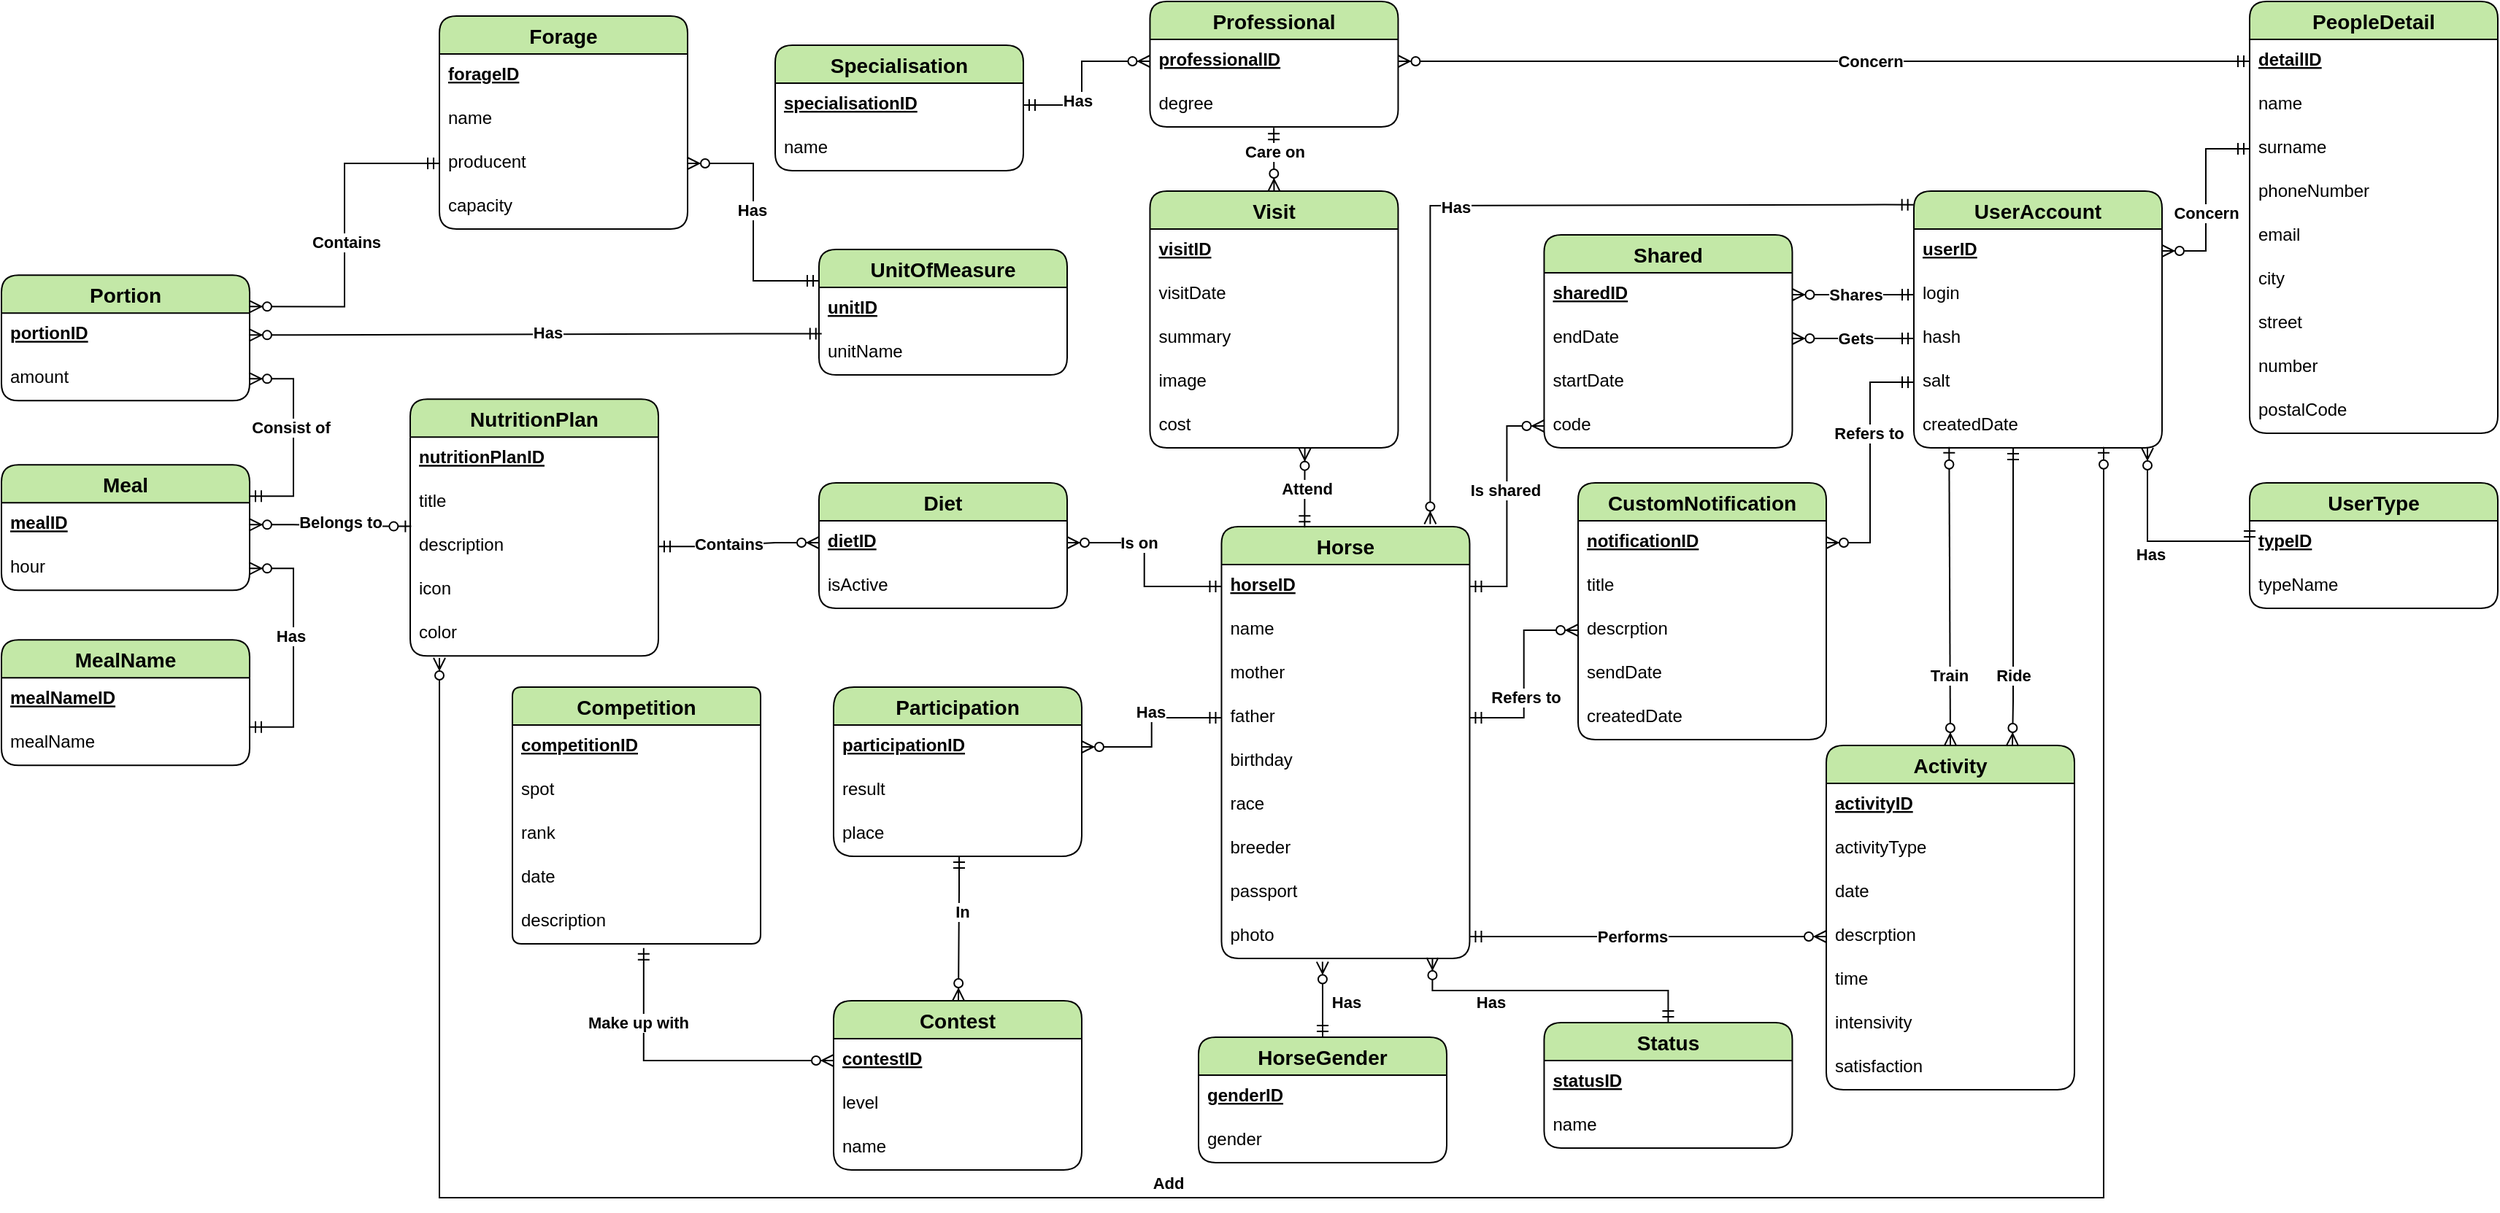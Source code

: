 <mxfile version="20.8.10" type="device"><diagram id="C5RBs43oDa-KdzZeNtuy" name="Page-1"><mxGraphModel dx="2711" dy="1102" grid="1" gridSize="10" guides="1" tooltips="1" connect="1" arrows="1" fold="1" page="1" pageScale="1" pageWidth="827" pageHeight="1169" math="0" shadow="0"><root><mxCell id="WIyWlLk6GJQsqaUBKTNV-0"/><mxCell id="WIyWlLk6GJQsqaUBKTNV-1" parent="WIyWlLk6GJQsqaUBKTNV-0"/><mxCell id="zDGwmxYphDSbmNR07ebY-3" value="Forage" style="swimlane;fontStyle=1;childLayout=stackLayout;horizontal=1;startSize=26;horizontalStack=0;resizeParent=1;resizeParentMax=0;resizeLast=0;collapsible=1;marginBottom=0;align=center;fontSize=14;rounded=1;shadow=0;fillColor=#C3E8A7;swimlaneFillColor=#FFFFFF;" parent="WIyWlLk6GJQsqaUBKTNV-1" vertex="1"><mxGeometry x="-250" y="30" width="170" height="146" as="geometry"/></mxCell><mxCell id="zDGwmxYphDSbmNR07ebY-4" value="forageID" style="text;strokeColor=none;fillColor=none;spacingLeft=4;spacingRight=4;overflow=hidden;rotatable=0;points=[[0,0.5],[1,0.5]];portConstraint=eastwest;fontSize=12;fontStyle=5" parent="zDGwmxYphDSbmNR07ebY-3" vertex="1"><mxGeometry y="26" width="170" height="30" as="geometry"/></mxCell><mxCell id="zDGwmxYphDSbmNR07ebY-5" value="name" style="text;strokeColor=none;fillColor=none;spacingLeft=4;spacingRight=4;overflow=hidden;rotatable=0;points=[[0,0.5],[1,0.5]];portConstraint=eastwest;fontSize=12;" parent="zDGwmxYphDSbmNR07ebY-3" vertex="1"><mxGeometry y="56" width="170" height="30" as="geometry"/></mxCell><mxCell id="zDGwmxYphDSbmNR07ebY-8" value="producent" style="text;strokeColor=none;fillColor=none;spacingLeft=4;spacingRight=4;overflow=hidden;rotatable=0;points=[[0,0.5],[1,0.5]];portConstraint=eastwest;fontSize=12;" parent="zDGwmxYphDSbmNR07ebY-3" vertex="1"><mxGeometry y="86" width="170" height="30" as="geometry"/></mxCell><mxCell id="zDGwmxYphDSbmNR07ebY-6" value="capacity" style="text;strokeColor=none;fillColor=none;spacingLeft=4;spacingRight=4;overflow=hidden;rotatable=0;points=[[0,0.5],[1,0.5]];portConstraint=eastwest;fontSize=12;" parent="zDGwmxYphDSbmNR07ebY-3" vertex="1"><mxGeometry y="116" width="170" height="30" as="geometry"/></mxCell><mxCell id="zDGwmxYphDSbmNR07ebY-9" value="UnitOfMeasure" style="swimlane;fontStyle=1;childLayout=stackLayout;horizontal=1;startSize=26;horizontalStack=0;resizeParent=1;resizeParentMax=0;resizeLast=0;collapsible=1;marginBottom=0;align=center;fontSize=14;rounded=1;shadow=0;fillColor=#C3E8A7;swimlaneFillColor=#FFFFFF;" parent="WIyWlLk6GJQsqaUBKTNV-1" vertex="1"><mxGeometry x="10" y="190" width="170" height="86" as="geometry"/></mxCell><mxCell id="zDGwmxYphDSbmNR07ebY-10" value="unitID" style="text;strokeColor=none;fillColor=none;spacingLeft=4;spacingRight=4;overflow=hidden;rotatable=0;points=[[0,0.5],[1,0.5]];portConstraint=eastwest;fontSize=12;fontStyle=5" parent="zDGwmxYphDSbmNR07ebY-9" vertex="1"><mxGeometry y="26" width="170" height="30" as="geometry"/></mxCell><mxCell id="zDGwmxYphDSbmNR07ebY-11" value="unitName" style="text;strokeColor=none;fillColor=none;spacingLeft=4;spacingRight=4;overflow=hidden;rotatable=0;points=[[0,0.5],[1,0.5]];portConstraint=eastwest;fontSize=12;" parent="zDGwmxYphDSbmNR07ebY-9" vertex="1"><mxGeometry y="56" width="170" height="30" as="geometry"/></mxCell><mxCell id="zDGwmxYphDSbmNR07ebY-15" value="Visit" style="swimlane;fontStyle=1;childLayout=stackLayout;horizontal=1;startSize=26;horizontalStack=0;resizeParent=1;resizeParentMax=0;resizeLast=0;collapsible=1;marginBottom=0;align=center;fontSize=14;rounded=1;shadow=0;fillColor=#C3E8A7;swimlaneFillColor=#FFFFFF;" parent="WIyWlLk6GJQsqaUBKTNV-1" vertex="1"><mxGeometry x="236.73" y="150.0" width="170" height="176" as="geometry"/></mxCell><mxCell id="zDGwmxYphDSbmNR07ebY-16" value="visitID" style="text;strokeColor=none;fillColor=none;spacingLeft=4;spacingRight=4;overflow=hidden;rotatable=0;points=[[0,0.5],[1,0.5]];portConstraint=eastwest;fontSize=12;fontStyle=5" parent="zDGwmxYphDSbmNR07ebY-15" vertex="1"><mxGeometry y="26" width="170" height="30" as="geometry"/></mxCell><mxCell id="zDGwmxYphDSbmNR07ebY-17" value="visitDate" style="text;strokeColor=none;fillColor=none;spacingLeft=4;spacingRight=4;overflow=hidden;rotatable=0;points=[[0,0.5],[1,0.5]];portConstraint=eastwest;fontSize=12;" parent="zDGwmxYphDSbmNR07ebY-15" vertex="1"><mxGeometry y="56" width="170" height="30" as="geometry"/></mxCell><mxCell id="zDGwmxYphDSbmNR07ebY-18" value="summary" style="text;strokeColor=none;fillColor=none;spacingLeft=4;spacingRight=4;overflow=hidden;rotatable=0;points=[[0,0.5],[1,0.5]];portConstraint=eastwest;fontSize=12;" parent="zDGwmxYphDSbmNR07ebY-15" vertex="1"><mxGeometry y="86" width="170" height="30" as="geometry"/></mxCell><mxCell id="zDGwmxYphDSbmNR07ebY-19" value="image" style="text;strokeColor=none;fillColor=none;spacingLeft=4;spacingRight=4;overflow=hidden;rotatable=0;points=[[0,0.5],[1,0.5]];portConstraint=eastwest;fontSize=12;" parent="zDGwmxYphDSbmNR07ebY-15" vertex="1"><mxGeometry y="116" width="170" height="30" as="geometry"/></mxCell><mxCell id="zDGwmxYphDSbmNR07ebY-20" value="cost" style="text;strokeColor=none;fillColor=none;spacingLeft=4;spacingRight=4;overflow=hidden;rotatable=0;points=[[0,0.5],[1,0.5]];portConstraint=eastwest;fontSize=12;" parent="zDGwmxYphDSbmNR07ebY-15" vertex="1"><mxGeometry y="146" width="170" height="30" as="geometry"/></mxCell><mxCell id="zDGwmxYphDSbmNR07ebY-21" value="Professional" style="swimlane;fontStyle=1;childLayout=stackLayout;horizontal=1;startSize=26;horizontalStack=0;resizeParent=1;resizeParentMax=0;resizeLast=0;collapsible=1;marginBottom=0;align=center;fontSize=14;rounded=1;shadow=0;fillColor=#C3E8A7;swimlaneFillColor=#FFFFFF;" parent="WIyWlLk6GJQsqaUBKTNV-1" vertex="1"><mxGeometry x="236.73" y="20" width="170" height="86" as="geometry"/></mxCell><mxCell id="zDGwmxYphDSbmNR07ebY-22" value="professionalID" style="text;strokeColor=none;fillColor=none;spacingLeft=4;spacingRight=4;overflow=hidden;rotatable=0;points=[[0,0.5],[1,0.5]];portConstraint=eastwest;fontSize=12;fontStyle=5" parent="zDGwmxYphDSbmNR07ebY-21" vertex="1"><mxGeometry y="26" width="170" height="30" as="geometry"/></mxCell><mxCell id="zDGwmxYphDSbmNR07ebY-23" value="degree" style="text;strokeColor=none;fillColor=none;spacingLeft=4;spacingRight=4;overflow=hidden;rotatable=0;points=[[0,0.5],[1,0.5]];portConstraint=eastwest;fontSize=12;" parent="zDGwmxYphDSbmNR07ebY-21" vertex="1"><mxGeometry y="56" width="170" height="30" as="geometry"/></mxCell><mxCell id="zDGwmxYphDSbmNR07ebY-27" value="Specialisation" style="swimlane;fontStyle=1;childLayout=stackLayout;horizontal=1;startSize=26;horizontalStack=0;resizeParent=1;resizeParentMax=0;resizeLast=0;collapsible=1;marginBottom=0;align=center;fontSize=14;rounded=1;shadow=0;fillColor=#C3E8A7;swimlaneFillColor=#FFFFFF;" parent="WIyWlLk6GJQsqaUBKTNV-1" vertex="1"><mxGeometry x="-20" y="50" width="170" height="86" as="geometry"/></mxCell><mxCell id="zDGwmxYphDSbmNR07ebY-28" value="specialisationID" style="text;strokeColor=none;fillColor=none;spacingLeft=4;spacingRight=4;overflow=hidden;rotatable=0;points=[[0,0.5],[1,0.5]];portConstraint=eastwest;fontSize=12;fontStyle=5" parent="zDGwmxYphDSbmNR07ebY-27" vertex="1"><mxGeometry y="26" width="170" height="30" as="geometry"/></mxCell><mxCell id="zDGwmxYphDSbmNR07ebY-29" value="name" style="text;strokeColor=none;fillColor=none;spacingLeft=4;spacingRight=4;overflow=hidden;rotatable=0;points=[[0,0.5],[1,0.5]];portConstraint=eastwest;fontSize=12;" parent="zDGwmxYphDSbmNR07ebY-27" vertex="1"><mxGeometry y="56" width="170" height="30" as="geometry"/></mxCell><mxCell id="zDGwmxYphDSbmNR07ebY-30" value="Shared" style="swimlane;fontStyle=1;childLayout=stackLayout;horizontal=1;startSize=26;horizontalStack=0;resizeParent=1;resizeParentMax=0;resizeLast=0;collapsible=1;marginBottom=0;align=center;fontSize=14;rounded=1;shadow=0;fillColor=#C3E8A7;swimlaneFillColor=#FFFFFF;" parent="WIyWlLk6GJQsqaUBKTNV-1" vertex="1"><mxGeometry x="506.73" y="180" width="170" height="146" as="geometry"/></mxCell><mxCell id="zDGwmxYphDSbmNR07ebY-31" value="sharedID" style="text;strokeColor=none;fillColor=none;spacingLeft=4;spacingRight=4;overflow=hidden;rotatable=0;points=[[0,0.5],[1,0.5]];portConstraint=eastwest;fontSize=12;fontStyle=5" parent="zDGwmxYphDSbmNR07ebY-30" vertex="1"><mxGeometry y="26" width="170" height="30" as="geometry"/></mxCell><mxCell id="zDGwmxYphDSbmNR07ebY-32" value="endDate" style="text;strokeColor=none;fillColor=none;spacingLeft=4;spacingRight=4;overflow=hidden;rotatable=0;points=[[0,0.5],[1,0.5]];portConstraint=eastwest;fontSize=12;" parent="zDGwmxYphDSbmNR07ebY-30" vertex="1"><mxGeometry y="56" width="170" height="30" as="geometry"/></mxCell><mxCell id="zDGwmxYphDSbmNR07ebY-33" value="startDate" style="text;strokeColor=none;fillColor=none;spacingLeft=4;spacingRight=4;overflow=hidden;rotatable=0;points=[[0,0.5],[1,0.5]];portConstraint=eastwest;fontSize=12;" parent="zDGwmxYphDSbmNR07ebY-30" vertex="1"><mxGeometry y="86" width="170" height="30" as="geometry"/></mxCell><mxCell id="zDGwmxYphDSbmNR07ebY-34" value="code" style="text;strokeColor=none;fillColor=none;spacingLeft=4;spacingRight=4;overflow=hidden;rotatable=0;points=[[0,0.5],[1,0.5]];portConstraint=eastwest;fontSize=12;" parent="zDGwmxYphDSbmNR07ebY-30" vertex="1"><mxGeometry y="116" width="170" height="30" as="geometry"/></mxCell><mxCell id="zDGwmxYphDSbmNR07ebY-36" value="PeopleDetail" style="swimlane;fontStyle=1;childLayout=stackLayout;horizontal=1;startSize=26;horizontalStack=0;resizeParent=1;resizeParentMax=0;resizeLast=0;collapsible=1;marginBottom=0;align=center;fontSize=14;rounded=1;shadow=0;fillColor=#C3E8A7;swimlaneFillColor=#FFFFFF;" parent="WIyWlLk6GJQsqaUBKTNV-1" vertex="1"><mxGeometry x="990.0" y="20" width="170" height="296" as="geometry"/></mxCell><mxCell id="zDGwmxYphDSbmNR07ebY-37" value="detailID" style="text;strokeColor=none;fillColor=none;spacingLeft=4;spacingRight=4;overflow=hidden;rotatable=0;points=[[0,0.5],[1,0.5]];portConstraint=eastwest;fontSize=12;fontStyle=5" parent="zDGwmxYphDSbmNR07ebY-36" vertex="1"><mxGeometry y="26" width="170" height="30" as="geometry"/></mxCell><mxCell id="zDGwmxYphDSbmNR07ebY-38" value="name" style="text;strokeColor=none;fillColor=none;spacingLeft=4;spacingRight=4;overflow=hidden;rotatable=0;points=[[0,0.5],[1,0.5]];portConstraint=eastwest;fontSize=12;" parent="zDGwmxYphDSbmNR07ebY-36" vertex="1"><mxGeometry y="56" width="170" height="30" as="geometry"/></mxCell><mxCell id="zDGwmxYphDSbmNR07ebY-39" value="surname" style="text;strokeColor=none;fillColor=none;spacingLeft=4;spacingRight=4;overflow=hidden;rotatable=0;points=[[0,0.5],[1,0.5]];portConstraint=eastwest;fontSize=12;" parent="zDGwmxYphDSbmNR07ebY-36" vertex="1"><mxGeometry y="86" width="170" height="30" as="geometry"/></mxCell><mxCell id="zDGwmxYphDSbmNR07ebY-40" value="phoneNumber" style="text;strokeColor=none;fillColor=none;spacingLeft=4;spacingRight=4;overflow=hidden;rotatable=0;points=[[0,0.5],[1,0.5]];portConstraint=eastwest;fontSize=12;" parent="zDGwmxYphDSbmNR07ebY-36" vertex="1"><mxGeometry y="116" width="170" height="30" as="geometry"/></mxCell><mxCell id="zDGwmxYphDSbmNR07ebY-42" value="email" style="text;strokeColor=none;fillColor=none;spacingLeft=4;spacingRight=4;overflow=hidden;rotatable=0;points=[[0,0.5],[1,0.5]];portConstraint=eastwest;fontSize=12;" parent="zDGwmxYphDSbmNR07ebY-36" vertex="1"><mxGeometry y="146" width="170" height="30" as="geometry"/></mxCell><mxCell id="zDGwmxYphDSbmNR07ebY-43" value="city" style="text;strokeColor=none;fillColor=none;spacingLeft=4;spacingRight=4;overflow=hidden;rotatable=0;points=[[0,0.5],[1,0.5]];portConstraint=eastwest;fontSize=12;" parent="zDGwmxYphDSbmNR07ebY-36" vertex="1"><mxGeometry y="176" width="170" height="30" as="geometry"/></mxCell><mxCell id="zDGwmxYphDSbmNR07ebY-41" value="street" style="text;strokeColor=none;fillColor=none;spacingLeft=4;spacingRight=4;overflow=hidden;rotatable=0;points=[[0,0.5],[1,0.5]];portConstraint=eastwest;fontSize=12;" parent="zDGwmxYphDSbmNR07ebY-36" vertex="1"><mxGeometry y="206" width="170" height="30" as="geometry"/></mxCell><mxCell id="zDGwmxYphDSbmNR07ebY-44" value="number" style="text;strokeColor=none;fillColor=none;spacingLeft=4;spacingRight=4;overflow=hidden;rotatable=0;points=[[0,0.5],[1,0.5]];portConstraint=eastwest;fontSize=12;" parent="zDGwmxYphDSbmNR07ebY-36" vertex="1"><mxGeometry y="236" width="170" height="30" as="geometry"/></mxCell><mxCell id="zDGwmxYphDSbmNR07ebY-45" value="postalCode" style="text;strokeColor=none;fillColor=none;spacingLeft=4;spacingRight=4;overflow=hidden;rotatable=0;points=[[0,0.5],[1,0.5]];portConstraint=eastwest;fontSize=12;" parent="zDGwmxYphDSbmNR07ebY-36" vertex="1"><mxGeometry y="266" width="170" height="30" as="geometry"/></mxCell><mxCell id="zDGwmxYphDSbmNR07ebY-46" value="UserType" style="swimlane;fontStyle=1;childLayout=stackLayout;horizontal=1;startSize=26;horizontalStack=0;resizeParent=1;resizeParentMax=0;resizeLast=0;collapsible=1;marginBottom=0;align=center;fontSize=14;rounded=1;shadow=0;fillColor=#C3E8A7;swimlaneFillColor=#FFFFFF;" parent="WIyWlLk6GJQsqaUBKTNV-1" vertex="1"><mxGeometry x="990.0" y="350" width="170" height="86" as="geometry"/></mxCell><mxCell id="zDGwmxYphDSbmNR07ebY-47" value="typeID" style="text;strokeColor=none;fillColor=none;spacingLeft=4;spacingRight=4;overflow=hidden;rotatable=0;points=[[0,0.5],[1,0.5]];portConstraint=eastwest;fontSize=12;fontStyle=5" parent="zDGwmxYphDSbmNR07ebY-46" vertex="1"><mxGeometry y="26" width="170" height="30" as="geometry"/></mxCell><mxCell id="zDGwmxYphDSbmNR07ebY-48" value="typeName" style="text;strokeColor=none;fillColor=none;spacingLeft=4;spacingRight=4;overflow=hidden;rotatable=0;points=[[0,0.5],[1,0.5]];portConstraint=eastwest;fontSize=12;" parent="zDGwmxYphDSbmNR07ebY-46" vertex="1"><mxGeometry y="56" width="170" height="30" as="geometry"/></mxCell><mxCell id="zDGwmxYphDSbmNR07ebY-49" value="UserAccount" style="swimlane;fontStyle=1;childLayout=stackLayout;horizontal=1;startSize=26;horizontalStack=0;resizeParent=1;resizeParentMax=0;resizeLast=0;collapsible=1;marginBottom=0;align=center;fontSize=14;rounded=1;shadow=0;fillColor=#C3E8A7;swimlaneFillColor=#FFFFFF;" parent="WIyWlLk6GJQsqaUBKTNV-1" vertex="1"><mxGeometry x="760.0" y="150" width="170" height="176" as="geometry"/></mxCell><mxCell id="zDGwmxYphDSbmNR07ebY-50" value="userID" style="text;strokeColor=none;fillColor=none;spacingLeft=4;spacingRight=4;overflow=hidden;rotatable=0;points=[[0,0.5],[1,0.5]];portConstraint=eastwest;fontSize=12;fontStyle=5" parent="zDGwmxYphDSbmNR07ebY-49" vertex="1"><mxGeometry y="26" width="170" height="30" as="geometry"/></mxCell><mxCell id="zDGwmxYphDSbmNR07ebY-51" value="login" style="text;strokeColor=none;fillColor=none;spacingLeft=4;spacingRight=4;overflow=hidden;rotatable=0;points=[[0,0.5],[1,0.5]];portConstraint=eastwest;fontSize=12;" parent="zDGwmxYphDSbmNR07ebY-49" vertex="1"><mxGeometry y="56" width="170" height="30" as="geometry"/></mxCell><mxCell id="zDGwmxYphDSbmNR07ebY-52" value="hash" style="text;strokeColor=none;fillColor=none;spacingLeft=4;spacingRight=4;overflow=hidden;rotatable=0;points=[[0,0.5],[1,0.5]];portConstraint=eastwest;fontSize=12;" parent="zDGwmxYphDSbmNR07ebY-49" vertex="1"><mxGeometry y="86" width="170" height="30" as="geometry"/></mxCell><mxCell id="zDGwmxYphDSbmNR07ebY-53" value="salt" style="text;strokeColor=none;fillColor=none;spacingLeft=4;spacingRight=4;overflow=hidden;rotatable=0;points=[[0,0.5],[1,0.5]];portConstraint=eastwest;fontSize=12;" parent="zDGwmxYphDSbmNR07ebY-49" vertex="1"><mxGeometry y="116" width="170" height="30" as="geometry"/></mxCell><mxCell id="zDGwmxYphDSbmNR07ebY-54" value="createdDate" style="text;strokeColor=none;fillColor=none;spacingLeft=4;spacingRight=4;overflow=hidden;rotatable=0;points=[[0,0.5],[1,0.5]];portConstraint=eastwest;fontSize=12;" parent="zDGwmxYphDSbmNR07ebY-49" vertex="1"><mxGeometry y="146" width="170" height="30" as="geometry"/></mxCell><mxCell id="zDGwmxYphDSbmNR07ebY-55" value="Horse" style="swimlane;fontStyle=1;childLayout=stackLayout;horizontal=1;startSize=26;horizontalStack=0;resizeParent=1;resizeParentMax=0;resizeLast=0;collapsible=1;marginBottom=0;align=center;fontSize=14;rounded=1;shadow=0;fillColor=#C3E8A7;swimlaneFillColor=#FFFFFF;" parent="WIyWlLk6GJQsqaUBKTNV-1" vertex="1"><mxGeometry x="285.73" y="380" width="170" height="296" as="geometry"/></mxCell><mxCell id="zDGwmxYphDSbmNR07ebY-56" value="horseID" style="text;strokeColor=none;fillColor=none;spacingLeft=4;spacingRight=4;overflow=hidden;rotatable=0;points=[[0,0.5],[1,0.5]];portConstraint=eastwest;fontSize=12;fontStyle=5" parent="zDGwmxYphDSbmNR07ebY-55" vertex="1"><mxGeometry y="26" width="170" height="30" as="geometry"/></mxCell><mxCell id="zDGwmxYphDSbmNR07ebY-57" value="name" style="text;strokeColor=none;fillColor=none;spacingLeft=4;spacingRight=4;overflow=hidden;rotatable=0;points=[[0,0.5],[1,0.5]];portConstraint=eastwest;fontSize=12;" parent="zDGwmxYphDSbmNR07ebY-55" vertex="1"><mxGeometry y="56" width="170" height="30" as="geometry"/></mxCell><mxCell id="zDGwmxYphDSbmNR07ebY-58" value="mother" style="text;strokeColor=none;fillColor=none;spacingLeft=4;spacingRight=4;overflow=hidden;rotatable=0;points=[[0,0.5],[1,0.5]];portConstraint=eastwest;fontSize=12;" parent="zDGwmxYphDSbmNR07ebY-55" vertex="1"><mxGeometry y="86" width="170" height="30" as="geometry"/></mxCell><mxCell id="zDGwmxYphDSbmNR07ebY-59" value="father" style="text;strokeColor=none;fillColor=none;spacingLeft=4;spacingRight=4;overflow=hidden;rotatable=0;points=[[0,0.5],[1,0.5]];portConstraint=eastwest;fontSize=12;" parent="zDGwmxYphDSbmNR07ebY-55" vertex="1"><mxGeometry y="116" width="170" height="30" as="geometry"/></mxCell><mxCell id="zDGwmxYphDSbmNR07ebY-60" value="birthday" style="text;strokeColor=none;fillColor=none;spacingLeft=4;spacingRight=4;overflow=hidden;rotatable=0;points=[[0,0.5],[1,0.5]];portConstraint=eastwest;fontSize=12;" parent="zDGwmxYphDSbmNR07ebY-55" vertex="1"><mxGeometry y="146" width="170" height="30" as="geometry"/></mxCell><mxCell id="zDGwmxYphDSbmNR07ebY-61" value="race" style="text;strokeColor=none;fillColor=none;spacingLeft=4;spacingRight=4;overflow=hidden;rotatable=0;points=[[0,0.5],[1,0.5]];portConstraint=eastwest;fontSize=12;" parent="zDGwmxYphDSbmNR07ebY-55" vertex="1"><mxGeometry y="176" width="170" height="30" as="geometry"/></mxCell><mxCell id="zDGwmxYphDSbmNR07ebY-63" value="breeder" style="text;strokeColor=none;fillColor=none;spacingLeft=4;spacingRight=4;overflow=hidden;rotatable=0;points=[[0,0.5],[1,0.5]];portConstraint=eastwest;fontSize=12;" parent="zDGwmxYphDSbmNR07ebY-55" vertex="1"><mxGeometry y="206" width="170" height="30" as="geometry"/></mxCell><mxCell id="zDGwmxYphDSbmNR07ebY-62" value="passport" style="text;strokeColor=none;fillColor=none;spacingLeft=4;spacingRight=4;overflow=hidden;rotatable=0;points=[[0,0.5],[1,0.5]];portConstraint=eastwest;fontSize=12;" parent="zDGwmxYphDSbmNR07ebY-55" vertex="1"><mxGeometry y="236" width="170" height="30" as="geometry"/></mxCell><mxCell id="zDGwmxYphDSbmNR07ebY-64" value="photo" style="text;strokeColor=none;fillColor=none;spacingLeft=4;spacingRight=4;overflow=hidden;rotatable=0;points=[[0,0.5],[1,0.5]];portConstraint=eastwest;fontSize=12;" parent="zDGwmxYphDSbmNR07ebY-55" vertex="1"><mxGeometry y="266" width="170" height="30" as="geometry"/></mxCell><mxCell id="zDGwmxYphDSbmNR07ebY-65" value="Activity" style="swimlane;fontStyle=1;childLayout=stackLayout;horizontal=1;startSize=26;horizontalStack=0;resizeParent=1;resizeParentMax=0;resizeLast=0;collapsible=1;marginBottom=0;align=center;fontSize=14;rounded=1;shadow=0;fillColor=#C3E8A7;swimlaneFillColor=#FFFFFF;" parent="WIyWlLk6GJQsqaUBKTNV-1" vertex="1"><mxGeometry x="700.0" y="530" width="170" height="236" as="geometry"/></mxCell><mxCell id="zDGwmxYphDSbmNR07ebY-66" value="activityID" style="text;strokeColor=none;fillColor=none;spacingLeft=4;spacingRight=4;overflow=hidden;rotatable=0;points=[[0,0.5],[1,0.5]];portConstraint=eastwest;fontSize=12;fontStyle=5" parent="zDGwmxYphDSbmNR07ebY-65" vertex="1"><mxGeometry y="26" width="170" height="30" as="geometry"/></mxCell><mxCell id="zDGwmxYphDSbmNR07ebY-67" value="activityType" style="text;strokeColor=none;fillColor=none;spacingLeft=4;spacingRight=4;overflow=hidden;rotatable=0;points=[[0,0.5],[1,0.5]];portConstraint=eastwest;fontSize=12;" parent="zDGwmxYphDSbmNR07ebY-65" vertex="1"><mxGeometry y="56" width="170" height="30" as="geometry"/></mxCell><mxCell id="zDGwmxYphDSbmNR07ebY-68" value="date" style="text;strokeColor=none;fillColor=none;spacingLeft=4;spacingRight=4;overflow=hidden;rotatable=0;points=[[0,0.5],[1,0.5]];portConstraint=eastwest;fontSize=12;" parent="zDGwmxYphDSbmNR07ebY-65" vertex="1"><mxGeometry y="86" width="170" height="30" as="geometry"/></mxCell><mxCell id="zDGwmxYphDSbmNR07ebY-69" value="descrption" style="text;strokeColor=none;fillColor=none;spacingLeft=4;spacingRight=4;overflow=hidden;rotatable=0;points=[[0,0.5],[1,0.5]];portConstraint=eastwest;fontSize=12;" parent="zDGwmxYphDSbmNR07ebY-65" vertex="1"><mxGeometry y="116" width="170" height="30" as="geometry"/></mxCell><mxCell id="zDGwmxYphDSbmNR07ebY-70" value="time" style="text;strokeColor=none;fillColor=none;spacingLeft=4;spacingRight=4;overflow=hidden;rotatable=0;points=[[0,0.5],[1,0.5]];portConstraint=eastwest;fontSize=12;" parent="zDGwmxYphDSbmNR07ebY-65" vertex="1"><mxGeometry y="146" width="170" height="30" as="geometry"/></mxCell><mxCell id="zDGwmxYphDSbmNR07ebY-71" value="intensivity" style="text;strokeColor=none;fillColor=none;spacingLeft=4;spacingRight=4;overflow=hidden;rotatable=0;points=[[0,0.5],[1,0.5]];portConstraint=eastwest;fontSize=12;" parent="zDGwmxYphDSbmNR07ebY-65" vertex="1"><mxGeometry y="176" width="170" height="30" as="geometry"/></mxCell><mxCell id="zDGwmxYphDSbmNR07ebY-72" value="satisfaction" style="text;strokeColor=none;fillColor=none;spacingLeft=4;spacingRight=4;overflow=hidden;rotatable=0;points=[[0,0.5],[1,0.5]];portConstraint=eastwest;fontSize=12;" parent="zDGwmxYphDSbmNR07ebY-65" vertex="1"><mxGeometry y="206" width="170" height="30" as="geometry"/></mxCell><mxCell id="zDGwmxYphDSbmNR07ebY-75" value="CustomNotification" style="swimlane;fontStyle=1;childLayout=stackLayout;horizontal=1;startSize=26;horizontalStack=0;resizeParent=1;resizeParentMax=0;resizeLast=0;collapsible=1;marginBottom=0;align=center;fontSize=14;rounded=1;shadow=0;fillColor=#C3E8A7;swimlaneFillColor=#FFFFFF;" parent="WIyWlLk6GJQsqaUBKTNV-1" vertex="1"><mxGeometry x="530" y="350" width="170" height="176" as="geometry"/></mxCell><mxCell id="zDGwmxYphDSbmNR07ebY-76" value="notificationID" style="text;strokeColor=none;fillColor=none;spacingLeft=4;spacingRight=4;overflow=hidden;rotatable=0;points=[[0,0.5],[1,0.5]];portConstraint=eastwest;fontSize=12;fontStyle=5" parent="zDGwmxYphDSbmNR07ebY-75" vertex="1"><mxGeometry y="26" width="170" height="30" as="geometry"/></mxCell><mxCell id="zDGwmxYphDSbmNR07ebY-77" value="title" style="text;strokeColor=none;fillColor=none;spacingLeft=4;spacingRight=4;overflow=hidden;rotatable=0;points=[[0,0.5],[1,0.5]];portConstraint=eastwest;fontSize=12;" parent="zDGwmxYphDSbmNR07ebY-75" vertex="1"><mxGeometry y="56" width="170" height="30" as="geometry"/></mxCell><mxCell id="zDGwmxYphDSbmNR07ebY-79" value="descrption" style="text;strokeColor=none;fillColor=none;spacingLeft=4;spacingRight=4;overflow=hidden;rotatable=0;points=[[0,0.5],[1,0.5]];portConstraint=eastwest;fontSize=12;" parent="zDGwmxYphDSbmNR07ebY-75" vertex="1"><mxGeometry y="86" width="170" height="30" as="geometry"/></mxCell><mxCell id="zDGwmxYphDSbmNR07ebY-78" value="sendDate" style="text;strokeColor=none;fillColor=none;spacingLeft=4;spacingRight=4;overflow=hidden;rotatable=0;points=[[0,0.5],[1,0.5]];portConstraint=eastwest;fontSize=12;" parent="zDGwmxYphDSbmNR07ebY-75" vertex="1"><mxGeometry y="116" width="170" height="30" as="geometry"/></mxCell><mxCell id="zDGwmxYphDSbmNR07ebY-80" value="createdDate" style="text;strokeColor=none;fillColor=none;spacingLeft=4;spacingRight=4;overflow=hidden;rotatable=0;points=[[0,0.5],[1,0.5]];portConstraint=eastwest;fontSize=12;" parent="zDGwmxYphDSbmNR07ebY-75" vertex="1"><mxGeometry y="146" width="170" height="30" as="geometry"/></mxCell><mxCell id="zDGwmxYphDSbmNR07ebY-83" value="Status" style="swimlane;fontStyle=1;childLayout=stackLayout;horizontal=1;startSize=26;horizontalStack=0;resizeParent=1;resizeParentMax=0;resizeLast=0;collapsible=1;marginBottom=0;align=center;fontSize=14;rounded=1;shadow=0;fillColor=#C3E8A7;swimlaneFillColor=#FFFFFF;" parent="WIyWlLk6GJQsqaUBKTNV-1" vertex="1"><mxGeometry x="506.73" y="720" width="170" height="86" as="geometry"/></mxCell><mxCell id="zDGwmxYphDSbmNR07ebY-84" value="statusID" style="text;strokeColor=none;fillColor=none;spacingLeft=4;spacingRight=4;overflow=hidden;rotatable=0;points=[[0,0.5],[1,0.5]];portConstraint=eastwest;fontSize=12;fontStyle=5" parent="zDGwmxYphDSbmNR07ebY-83" vertex="1"><mxGeometry y="26" width="170" height="30" as="geometry"/></mxCell><mxCell id="zDGwmxYphDSbmNR07ebY-85" value="name" style="text;strokeColor=none;fillColor=none;spacingLeft=4;spacingRight=4;overflow=hidden;rotatable=0;points=[[0,0.5],[1,0.5]];portConstraint=eastwest;fontSize=12;" parent="zDGwmxYphDSbmNR07ebY-83" vertex="1"><mxGeometry y="56" width="170" height="30" as="geometry"/></mxCell><mxCell id="zDGwmxYphDSbmNR07ebY-86" value="HorseGender" style="swimlane;fontStyle=1;childLayout=stackLayout;horizontal=1;startSize=26;horizontalStack=0;resizeParent=1;resizeParentMax=0;resizeLast=0;collapsible=1;marginBottom=0;align=center;fontSize=14;rounded=1;shadow=0;fillColor=#C3E8A7;swimlaneFillColor=#FFFFFF;" parent="WIyWlLk6GJQsqaUBKTNV-1" vertex="1"><mxGeometry x="270" y="730" width="170" height="86" as="geometry"/></mxCell><mxCell id="zDGwmxYphDSbmNR07ebY-87" value="genderID" style="text;strokeColor=none;fillColor=none;spacingLeft=4;spacingRight=4;overflow=hidden;rotatable=0;points=[[0,0.5],[1,0.5]];portConstraint=eastwest;fontSize=12;fontStyle=5" parent="zDGwmxYphDSbmNR07ebY-86" vertex="1"><mxGeometry y="26" width="170" height="30" as="geometry"/></mxCell><mxCell id="zDGwmxYphDSbmNR07ebY-88" value="gender" style="text;strokeColor=none;fillColor=none;spacingLeft=4;spacingRight=4;overflow=hidden;rotatable=0;points=[[0,0.5],[1,0.5]];portConstraint=eastwest;fontSize=12;" parent="zDGwmxYphDSbmNR07ebY-86" vertex="1"><mxGeometry y="56" width="170" height="30" as="geometry"/></mxCell><mxCell id="zDGwmxYphDSbmNR07ebY-89" value="Competition" style="swimlane;fontStyle=1;childLayout=stackLayout;horizontal=1;startSize=26;horizontalStack=0;resizeParent=1;resizeParentMax=0;resizeLast=0;collapsible=1;marginBottom=0;align=center;fontSize=14;rounded=1;shadow=0;fillColor=#C3E8A7;swimlaneFillColor=#FFFFFF;arcSize=8;" parent="WIyWlLk6GJQsqaUBKTNV-1" vertex="1"><mxGeometry x="-200" y="490" width="170" height="176" as="geometry"/></mxCell><mxCell id="zDGwmxYphDSbmNR07ebY-90" value="competitionID" style="text;strokeColor=none;fillColor=none;spacingLeft=4;spacingRight=4;overflow=hidden;rotatable=0;points=[[0,0.5],[1,0.5]];portConstraint=eastwest;fontSize=12;fontStyle=5" parent="zDGwmxYphDSbmNR07ebY-89" vertex="1"><mxGeometry y="26" width="170" height="30" as="geometry"/></mxCell><mxCell id="zDGwmxYphDSbmNR07ebY-91" value="spot" style="text;strokeColor=none;fillColor=none;spacingLeft=4;spacingRight=4;overflow=hidden;rotatable=0;points=[[0,0.5],[1,0.5]];portConstraint=eastwest;fontSize=12;" parent="zDGwmxYphDSbmNR07ebY-89" vertex="1"><mxGeometry y="56" width="170" height="30" as="geometry"/></mxCell><mxCell id="zDGwmxYphDSbmNR07ebY-92" value="rank" style="text;strokeColor=none;fillColor=none;spacingLeft=4;spacingRight=4;overflow=hidden;rotatable=0;points=[[0,0.5],[1,0.5]];portConstraint=eastwest;fontSize=12;" parent="zDGwmxYphDSbmNR07ebY-89" vertex="1"><mxGeometry y="86" width="170" height="30" as="geometry"/></mxCell><mxCell id="zDGwmxYphDSbmNR07ebY-93" value="date" style="text;strokeColor=none;fillColor=none;spacingLeft=4;spacingRight=4;overflow=hidden;rotatable=0;points=[[0,0.5],[1,0.5]];portConstraint=eastwest;fontSize=12;" parent="zDGwmxYphDSbmNR07ebY-89" vertex="1"><mxGeometry y="116" width="170" height="30" as="geometry"/></mxCell><mxCell id="zDGwmxYphDSbmNR07ebY-94" value="description&#10;" style="text;strokeColor=none;fillColor=none;spacingLeft=4;spacingRight=4;overflow=hidden;rotatable=0;points=[[0,0.5],[1,0.5]];portConstraint=eastwest;fontSize=12;" parent="zDGwmxYphDSbmNR07ebY-89" vertex="1"><mxGeometry y="146" width="170" height="30" as="geometry"/></mxCell><mxCell id="zDGwmxYphDSbmNR07ebY-107" value="NutritionPlan" style="swimlane;fontStyle=1;childLayout=stackLayout;horizontal=1;startSize=26;horizontalStack=0;resizeParent=1;resizeParentMax=0;resizeLast=0;collapsible=1;marginBottom=0;align=center;fontSize=14;rounded=1;shadow=0;fillColor=#C3E8A7;swimlaneFillColor=#FFFFFF;" parent="WIyWlLk6GJQsqaUBKTNV-1" vertex="1"><mxGeometry x="-270" y="292.67" width="170" height="176" as="geometry"/></mxCell><mxCell id="zDGwmxYphDSbmNR07ebY-108" value="nutritionPlanID" style="text;strokeColor=none;fillColor=none;spacingLeft=4;spacingRight=4;overflow=hidden;rotatable=0;points=[[0,0.5],[1,0.5]];portConstraint=eastwest;fontSize=12;fontStyle=5" parent="zDGwmxYphDSbmNR07ebY-107" vertex="1"><mxGeometry y="26" width="170" height="30" as="geometry"/></mxCell><mxCell id="zDGwmxYphDSbmNR07ebY-109" value="title" style="text;strokeColor=none;fillColor=none;spacingLeft=4;spacingRight=4;overflow=hidden;rotatable=0;points=[[0,0.5],[1,0.5]];portConstraint=eastwest;fontSize=12;" parent="zDGwmxYphDSbmNR07ebY-107" vertex="1"><mxGeometry y="56" width="170" height="30" as="geometry"/></mxCell><mxCell id="zDGwmxYphDSbmNR07ebY-110" value="description" style="text;strokeColor=none;fillColor=none;spacingLeft=4;spacingRight=4;overflow=hidden;rotatable=0;points=[[0,0.5],[1,0.5]];portConstraint=eastwest;fontSize=12;" parent="zDGwmxYphDSbmNR07ebY-107" vertex="1"><mxGeometry y="86" width="170" height="30" as="geometry"/></mxCell><mxCell id="zDGwmxYphDSbmNR07ebY-111" value="icon" style="text;strokeColor=none;fillColor=none;spacingLeft=4;spacingRight=4;overflow=hidden;rotatable=0;points=[[0,0.5],[1,0.5]];portConstraint=eastwest;fontSize=12;" parent="zDGwmxYphDSbmNR07ebY-107" vertex="1"><mxGeometry y="116" width="170" height="30" as="geometry"/></mxCell><mxCell id="zDGwmxYphDSbmNR07ebY-112" value="color" style="text;strokeColor=none;fillColor=none;spacingLeft=4;spacingRight=4;overflow=hidden;rotatable=0;points=[[0,0.5],[1,0.5]];portConstraint=eastwest;fontSize=12;" parent="zDGwmxYphDSbmNR07ebY-107" vertex="1"><mxGeometry y="146" width="170" height="30" as="geometry"/></mxCell><mxCell id="zDGwmxYphDSbmNR07ebY-113" value="Portion" style="swimlane;fontStyle=1;childLayout=stackLayout;horizontal=1;startSize=26;horizontalStack=0;resizeParent=1;resizeParentMax=0;resizeLast=0;collapsible=1;marginBottom=0;align=center;fontSize=14;rounded=1;shadow=0;fillColor=#C3E8A7;swimlaneFillColor=#FFFFFF;" parent="WIyWlLk6GJQsqaUBKTNV-1" vertex="1"><mxGeometry x="-550" y="207.67" width="170" height="86" as="geometry"/></mxCell><mxCell id="zDGwmxYphDSbmNR07ebY-114" value="portionID" style="text;strokeColor=none;fillColor=none;spacingLeft=4;spacingRight=4;overflow=hidden;rotatable=0;points=[[0,0.5],[1,0.5]];portConstraint=eastwest;fontSize=12;fontStyle=5" parent="zDGwmxYphDSbmNR07ebY-113" vertex="1"><mxGeometry y="26" width="170" height="30" as="geometry"/></mxCell><mxCell id="zDGwmxYphDSbmNR07ebY-115" value="amount" style="text;strokeColor=none;fillColor=none;spacingLeft=4;spacingRight=4;overflow=hidden;rotatable=0;points=[[0,0.5],[1,0.5]];portConstraint=eastwest;fontSize=12;" parent="zDGwmxYphDSbmNR07ebY-113" vertex="1"><mxGeometry y="56" width="170" height="30" as="geometry"/></mxCell><mxCell id="zDGwmxYphDSbmNR07ebY-119" value="MealName" style="swimlane;fontStyle=1;childLayout=stackLayout;horizontal=1;startSize=26;horizontalStack=0;resizeParent=1;resizeParentMax=0;resizeLast=0;collapsible=1;marginBottom=0;align=center;fontSize=14;rounded=1;shadow=0;fillColor=#C3E8A7;swimlaneFillColor=#FFFFFF;" parent="WIyWlLk6GJQsqaUBKTNV-1" vertex="1"><mxGeometry x="-550" y="457.67" width="170" height="86" as="geometry"/></mxCell><mxCell id="zDGwmxYphDSbmNR07ebY-120" value="mealNameID" style="text;strokeColor=none;fillColor=none;spacingLeft=4;spacingRight=4;overflow=hidden;rotatable=0;points=[[0,0.5],[1,0.5]];portConstraint=eastwest;fontSize=12;fontStyle=5" parent="zDGwmxYphDSbmNR07ebY-119" vertex="1"><mxGeometry y="26" width="170" height="30" as="geometry"/></mxCell><mxCell id="zDGwmxYphDSbmNR07ebY-121" value="mealName" style="text;strokeColor=none;fillColor=none;spacingLeft=4;spacingRight=4;overflow=hidden;rotatable=0;points=[[0,0.5],[1,0.5]];portConstraint=eastwest;fontSize=12;" parent="zDGwmxYphDSbmNR07ebY-119" vertex="1"><mxGeometry y="56" width="170" height="30" as="geometry"/></mxCell><mxCell id="zDGwmxYphDSbmNR07ebY-122" value="Meal" style="swimlane;fontStyle=1;childLayout=stackLayout;horizontal=1;startSize=26;horizontalStack=0;resizeParent=1;resizeParentMax=0;resizeLast=0;collapsible=1;marginBottom=0;align=center;fontSize=14;rounded=1;shadow=0;fillColor=#C3E8A7;swimlaneFillColor=#FFFFFF;" parent="WIyWlLk6GJQsqaUBKTNV-1" vertex="1"><mxGeometry x="-550" y="337.67" width="170" height="86" as="geometry"/></mxCell><mxCell id="zDGwmxYphDSbmNR07ebY-123" value="mealID" style="text;strokeColor=none;fillColor=none;spacingLeft=4;spacingRight=4;overflow=hidden;rotatable=0;points=[[0,0.5],[1,0.5]];portConstraint=eastwest;fontSize=12;fontStyle=5" parent="zDGwmxYphDSbmNR07ebY-122" vertex="1"><mxGeometry y="26" width="170" height="30" as="geometry"/></mxCell><mxCell id="zDGwmxYphDSbmNR07ebY-124" value="hour" style="text;strokeColor=none;fillColor=none;spacingLeft=4;spacingRight=4;overflow=hidden;rotatable=0;points=[[0,0.5],[1,0.5]];portConstraint=eastwest;fontSize=12;" parent="zDGwmxYphDSbmNR07ebY-122" vertex="1"><mxGeometry y="56" width="170" height="30" as="geometry"/></mxCell><mxCell id="zDGwmxYphDSbmNR07ebY-128" value="" style="edgeStyle=entityRelationEdgeStyle;fontSize=12;html=1;endArrow=ERzeroToMany;startArrow=ERzeroToOne;rounded=0;entryX=1;entryY=0.5;entryDx=0;entryDy=0;exitX=0.004;exitY=0.038;exitDx=0;exitDy=0;exitPerimeter=0;" parent="WIyWlLk6GJQsqaUBKTNV-1" source="zDGwmxYphDSbmNR07ebY-110" target="zDGwmxYphDSbmNR07ebY-123" edge="1"><mxGeometry width="100" height="100" relative="1" as="geometry"><mxPoint x="-120" y="-100" as="sourcePoint"/><mxPoint x="-250" y="-130" as="targetPoint"/></mxGeometry></mxCell><mxCell id="zDGwmxYphDSbmNR07ebY-175" value="&lt;b&gt;Belongs to&lt;/b&gt;" style="edgeLabel;html=1;align=center;verticalAlign=middle;resizable=0;points=[];" parent="zDGwmxYphDSbmNR07ebY-128" vertex="1" connectable="0"><mxGeometry x="0.124" y="-5" relative="1" as="geometry"><mxPoint x="13" y="3" as="offset"/></mxGeometry></mxCell><mxCell id="zDGwmxYphDSbmNR07ebY-130" value="" style="edgeStyle=orthogonalEdgeStyle;fontSize=12;html=1;endArrow=ERzeroToMany;startArrow=ERmandOne;rounded=0;entryX=1;entryY=0.25;entryDx=0;entryDy=0;exitX=0;exitY=0.5;exitDx=0;exitDy=0;" parent="WIyWlLk6GJQsqaUBKTNV-1" source="zDGwmxYphDSbmNR07ebY-8" target="zDGwmxYphDSbmNR07ebY-113" edge="1"><mxGeometry width="100" height="100" relative="1" as="geometry"><mxPoint x="-470" y="177.67" as="sourcePoint"/><mxPoint x="-370" y="77.67" as="targetPoint"/></mxGeometry></mxCell><mxCell id="zDGwmxYphDSbmNR07ebY-179" value="&lt;b&gt;Contains&lt;/b&gt;" style="edgeLabel;html=1;align=center;verticalAlign=middle;resizable=0;points=[];" parent="zDGwmxYphDSbmNR07ebY-130" vertex="1" connectable="0"><mxGeometry x="0.223" y="1" relative="1" as="geometry"><mxPoint y="-21" as="offset"/></mxGeometry></mxCell><mxCell id="zDGwmxYphDSbmNR07ebY-131" value="" style="edgeStyle=orthogonalEdgeStyle;fontSize=12;html=1;endArrow=ERzeroToMany;startArrow=ERmandOne;rounded=0;exitX=0;exitY=0.25;exitDx=0;exitDy=0;entryX=1;entryY=0.5;entryDx=0;entryDy=0;" parent="WIyWlLk6GJQsqaUBKTNV-1" source="zDGwmxYphDSbmNR07ebY-9" target="zDGwmxYphDSbmNR07ebY-8" edge="1"><mxGeometry width="100" height="100" relative="1" as="geometry"><mxPoint x="-258.3" y="30.416" as="sourcePoint"/><mxPoint x="-340" y="280.67" as="targetPoint"/></mxGeometry></mxCell><mxCell id="zDGwmxYphDSbmNR07ebY-174" value="&lt;b&gt;Has&lt;/b&gt;" style="edgeLabel;html=1;align=center;verticalAlign=middle;resizable=0;points=[];" parent="zDGwmxYphDSbmNR07ebY-131" vertex="1" connectable="0"><mxGeometry x="0.217" y="1" relative="1" as="geometry"><mxPoint y="10" as="offset"/></mxGeometry></mxCell><mxCell id="zDGwmxYphDSbmNR07ebY-134" value="" style="edgeStyle=entityRelationEdgeStyle;fontSize=12;html=1;endArrow=ERzeroToMany;startArrow=ERmandOne;rounded=0;" parent="WIyWlLk6GJQsqaUBKTNV-1" source="zDGwmxYphDSbmNR07ebY-51" target="zDGwmxYphDSbmNR07ebY-31" edge="1"><mxGeometry width="100" height="100" relative="1" as="geometry"><mxPoint x="736.73" y="466" as="sourcePoint"/><mxPoint x="836.73" y="366" as="targetPoint"/></mxGeometry></mxCell><mxCell id="zDGwmxYphDSbmNR07ebY-165" value="Shares" style="edgeLabel;html=1;align=center;verticalAlign=middle;resizable=0;points=[];fontStyle=1" parent="zDGwmxYphDSbmNR07ebY-134" vertex="1" connectable="0"><mxGeometry x="0.124" y="-1" relative="1" as="geometry"><mxPoint x="7" y="1" as="offset"/></mxGeometry></mxCell><mxCell id="zDGwmxYphDSbmNR07ebY-136" value="" style="edgeStyle=entityRelationEdgeStyle;fontSize=12;html=1;endArrow=ERzeroToMany;startArrow=ERmandOne;rounded=0;exitX=1;exitY=1.122;exitDx=0;exitDy=0;entryX=1;entryY=0.5;entryDx=0;entryDy=0;exitPerimeter=0;" parent="WIyWlLk6GJQsqaUBKTNV-1" source="zDGwmxYphDSbmNR07ebY-120" target="zDGwmxYphDSbmNR07ebY-124" edge="1"><mxGeometry width="100" height="100" relative="1" as="geometry"><mxPoint x="-380" y="483.67" as="sourcePoint"/><mxPoint x="-280" y="383.67" as="targetPoint"/></mxGeometry></mxCell><mxCell id="zDGwmxYphDSbmNR07ebY-176" value="&lt;b&gt;Has&lt;/b&gt;" style="edgeLabel;html=1;align=center;verticalAlign=middle;resizable=0;points=[];" parent="zDGwmxYphDSbmNR07ebY-136" vertex="1" connectable="0"><mxGeometry x="0.098" y="2" relative="1" as="geometry"><mxPoint as="offset"/></mxGeometry></mxCell><mxCell id="zDGwmxYphDSbmNR07ebY-138" value="" style="edgeStyle=orthogonalEdgeStyle;fontSize=12;html=1;endArrow=ERzeroToMany;startArrow=ERmandOne;rounded=0;strokeColor=#000000;entryX=1;entryY=0.5;entryDx=0;entryDy=0;exitX=0;exitY=0.5;exitDx=0;exitDy=0;" parent="WIyWlLk6GJQsqaUBKTNV-1" source="zDGwmxYphDSbmNR07ebY-59" target="zDGwmxYphDSbmNR07ebY-102" edge="1"><mxGeometry width="100" height="100" relative="1" as="geometry"><mxPoint x="220" y="738" as="sourcePoint"/><mxPoint x="320" y="638" as="targetPoint"/></mxGeometry></mxCell><mxCell id="zDGwmxYphDSbmNR07ebY-186" value="&lt;b&gt;Has&lt;/b&gt;" style="edgeLabel;html=1;align=center;verticalAlign=middle;resizable=0;points=[];" parent="zDGwmxYphDSbmNR07ebY-138" vertex="1" connectable="0"><mxGeometry x="0.174" relative="1" as="geometry"><mxPoint x="-1" y="-24" as="offset"/></mxGeometry></mxCell><mxCell id="zDGwmxYphDSbmNR07ebY-139" value="" style="edgeStyle=orthogonalEdgeStyle;fontSize=12;html=1;endArrow=ERzeroToMany;startArrow=ERmandOne;rounded=0;strokeColor=#000000;entryX=0;entryY=0.5;entryDx=0;entryDy=0;exitX=0.529;exitY=1.096;exitDx=0;exitDy=0;exitPerimeter=0;" parent="WIyWlLk6GJQsqaUBKTNV-1" source="zDGwmxYphDSbmNR07ebY-94" target="JQ3Il-pZKgouwJPGOoTr-1" edge="1"><mxGeometry width="100" height="100" relative="1" as="geometry"><mxPoint x="-41.0" y="810.0" as="sourcePoint"/><mxPoint x="-232.36" y="943.85" as="targetPoint"/><Array as="points"><mxPoint x="-110" y="746"/></Array></mxGeometry></mxCell><mxCell id="zDGwmxYphDSbmNR07ebY-187" value="&lt;b&gt;Make up with&lt;/b&gt;" style="edgeLabel;html=1;align=center;verticalAlign=middle;resizable=0;points=[];" parent="zDGwmxYphDSbmNR07ebY-139" vertex="1" connectable="0"><mxGeometry x="0.142" y="1" relative="1" as="geometry"><mxPoint x="-46" y="-25" as="offset"/></mxGeometry></mxCell><mxCell id="zDGwmxYphDSbmNR07ebY-140" value="" style="edgeStyle=orthogonalEdgeStyle;fontSize=12;html=1;endArrow=ERzeroToMany;startArrow=ERmandOne;rounded=0;strokeColor=default;entryX=0.407;entryY=1.076;entryDx=0;entryDy=0;entryPerimeter=0;" parent="WIyWlLk6GJQsqaUBKTNV-1" source="zDGwmxYphDSbmNR07ebY-86" target="zDGwmxYphDSbmNR07ebY-64" edge="1"><mxGeometry width="100" height="100" relative="1" as="geometry"><mxPoint x="290" y="980" as="sourcePoint"/><mxPoint x="390" y="880" as="targetPoint"/><Array as="points"><mxPoint x="355" y="700"/><mxPoint x="355" y="700"/></Array></mxGeometry></mxCell><mxCell id="zDGwmxYphDSbmNR07ebY-162" value="Has" style="edgeLabel;html=1;align=center;verticalAlign=middle;resizable=0;points=[];fontStyle=1" parent="zDGwmxYphDSbmNR07ebY-140" vertex="1" connectable="0"><mxGeometry x="-0.179" y="-1" relative="1" as="geometry"><mxPoint x="15" y="-3" as="offset"/></mxGeometry></mxCell><mxCell id="zDGwmxYphDSbmNR07ebY-141" value="" style="edgeStyle=orthogonalEdgeStyle;fontSize=12;html=1;endArrow=ERzeroToMany;startArrow=ERmandOne;rounded=0;strokeColor=default;exitX=0.5;exitY=0;exitDx=0;exitDy=0;entryX=0.85;entryY=0.982;entryDx=0;entryDy=0;entryPerimeter=0;" parent="WIyWlLk6GJQsqaUBKTNV-1" source="zDGwmxYphDSbmNR07ebY-83" target="zDGwmxYphDSbmNR07ebY-64" edge="1"><mxGeometry width="100" height="100" relative="1" as="geometry"><mxPoint x="196.73" y="882.17" as="sourcePoint"/><mxPoint x="356.73" y="651" as="targetPoint"/><Array as="points"><mxPoint x="592" y="698"/><mxPoint x="430" y="698"/></Array></mxGeometry></mxCell><mxCell id="zDGwmxYphDSbmNR07ebY-163" value="Has" style="edgeLabel;html=1;align=center;verticalAlign=middle;resizable=0;points=[];fontStyle=1" parent="zDGwmxYphDSbmNR07ebY-141" vertex="1" connectable="0"><mxGeometry x="0.283" y="-5" relative="1" as="geometry"><mxPoint x="-12" y="13" as="offset"/></mxGeometry></mxCell><mxCell id="zDGwmxYphDSbmNR07ebY-137" value="" style="edgeStyle=entityRelationEdgeStyle;fontSize=12;html=1;endArrow=ERzeroToMany;startArrow=ERmandOne;rounded=0;strokeColor=default;exitX=1;exitY=0.5;exitDx=0;exitDy=0;entryX=0;entryY=0.5;entryDx=0;entryDy=0;" parent="WIyWlLk6GJQsqaUBKTNV-1" source="zDGwmxYphDSbmNR07ebY-64" target="zDGwmxYphDSbmNR07ebY-69" edge="1"><mxGeometry width="100" height="100" relative="1" as="geometry"><mxPoint x="696.73" y="800" as="sourcePoint"/><mxPoint x="796.73" y="700" as="targetPoint"/></mxGeometry></mxCell><mxCell id="zDGwmxYphDSbmNR07ebY-181" value="&lt;b&gt;Performs&lt;/b&gt;" style="edgeLabel;html=1;align=center;verticalAlign=middle;resizable=0;points=[];" parent="zDGwmxYphDSbmNR07ebY-137" vertex="1" connectable="0"><mxGeometry x="0.276" y="2" relative="1" as="geometry"><mxPoint x="-45" y="2" as="offset"/></mxGeometry></mxCell><mxCell id="zDGwmxYphDSbmNR07ebY-143" value="" style="edgeStyle=orthogonalEdgeStyle;fontSize=12;html=1;endArrow=ERzeroToMany;startArrow=ERmandOne;rounded=0;exitX=0;exitY=0.5;exitDx=0;exitDy=0;" parent="WIyWlLk6GJQsqaUBKTNV-1" source="zDGwmxYphDSbmNR07ebY-47" target="zDGwmxYphDSbmNR07ebY-54" edge="1"><mxGeometry width="100" height="100" relative="1" as="geometry"><mxPoint x="1170" y="393" as="sourcePoint"/><mxPoint x="1270.0" y="293.0" as="targetPoint"/><Array as="points"><mxPoint x="990" y="390"/><mxPoint x="920" y="390"/></Array></mxGeometry></mxCell><mxCell id="zDGwmxYphDSbmNR07ebY-178" value="&lt;b&gt;Has&lt;/b&gt;" style="edgeLabel;html=1;align=center;verticalAlign=middle;resizable=0;points=[];" parent="zDGwmxYphDSbmNR07ebY-143" vertex="1" connectable="0"><mxGeometry x="0.414" y="-2" relative="1" as="geometry"><mxPoint y="33" as="offset"/></mxGeometry></mxCell><mxCell id="zDGwmxYphDSbmNR07ebY-144" value="" style="fontSize=12;html=1;endArrow=ERzeroToMany;startArrow=ERmandOne;rounded=0;entryX=1;entryY=0.5;entryDx=0;entryDy=0;exitX=0;exitY=0.5;exitDx=0;exitDy=0;edgeStyle=orthogonalEdgeStyle;" parent="WIyWlLk6GJQsqaUBKTNV-1" source="zDGwmxYphDSbmNR07ebY-39" target="zDGwmxYphDSbmNR07ebY-50" edge="1"><mxGeometry width="100" height="100" relative="1" as="geometry"><mxPoint x="1100" y="191" as="sourcePoint"/><mxPoint x="830.0" y="170.0" as="targetPoint"/><Array as="points"><mxPoint x="960.0" y="121"/><mxPoint x="960.0" y="191"/></Array></mxGeometry></mxCell><mxCell id="zDGwmxYphDSbmNR07ebY-182" value="&lt;b&gt;Concern&lt;/b&gt;" style="edgeLabel;html=1;align=center;verticalAlign=middle;resizable=0;points=[];" parent="zDGwmxYphDSbmNR07ebY-144" vertex="1" connectable="0"><mxGeometry x="0.14" relative="1" as="geometry"><mxPoint as="offset"/></mxGeometry></mxCell><mxCell id="zDGwmxYphDSbmNR07ebY-145" value="" style="edgeStyle=entityRelationEdgeStyle;fontSize=12;html=1;endArrow=ERzeroToMany;startArrow=ERmandOne;rounded=0;entryX=1;entryY=0.5;entryDx=0;entryDy=0;exitX=0;exitY=0.5;exitDx=0;exitDy=0;" parent="WIyWlLk6GJQsqaUBKTNV-1" source="zDGwmxYphDSbmNR07ebY-52" target="zDGwmxYphDSbmNR07ebY-32" edge="1"><mxGeometry width="100" height="100" relative="1" as="geometry"><mxPoint x="866.73" y="371" as="sourcePoint"/><mxPoint x="736.73" y="351" as="targetPoint"/></mxGeometry></mxCell><mxCell id="zDGwmxYphDSbmNR07ebY-166" value="Gets" style="edgeLabel;html=1;align=center;verticalAlign=middle;resizable=0;points=[];fontStyle=1" parent="zDGwmxYphDSbmNR07ebY-145" vertex="1" connectable="0"><mxGeometry x="0.372" y="-1" relative="1" as="geometry"><mxPoint x="17" y="1" as="offset"/></mxGeometry></mxCell><mxCell id="zDGwmxYphDSbmNR07ebY-146" value="" style="edgeStyle=orthogonalEdgeStyle;fontSize=12;html=1;endArrow=ERzeroToMany;startArrow=ERmandOne;rounded=0;exitX=1;exitY=0.5;exitDx=0;exitDy=0;" parent="WIyWlLk6GJQsqaUBKTNV-1" source="zDGwmxYphDSbmNR07ebY-56" target="zDGwmxYphDSbmNR07ebY-34" edge="1"><mxGeometry width="100" height="100" relative="1" as="geometry"><mxPoint x="866.73" y="381" as="sourcePoint"/><mxPoint x="736.73" y="381" as="targetPoint"/></mxGeometry></mxCell><mxCell id="zDGwmxYphDSbmNR07ebY-170" value="Is shared" style="edgeLabel;html=1;align=center;verticalAlign=middle;resizable=0;points=[];fontStyle=1" parent="zDGwmxYphDSbmNR07ebY-146" vertex="1" connectable="0"><mxGeometry x="0.145" y="1" relative="1" as="geometry"><mxPoint as="offset"/></mxGeometry></mxCell><mxCell id="zDGwmxYphDSbmNR07ebY-147" value="" style="fontSize=12;html=1;endArrow=ERzeroToMany;startArrow=ERmandOne;rounded=0;exitX=0.335;exitY=0.002;exitDx=0;exitDy=0;edgeStyle=orthogonalEdgeStyle;entryX=0.624;entryY=1.011;entryDx=0;entryDy=0;entryPerimeter=0;exitPerimeter=0;" parent="WIyWlLk6GJQsqaUBKTNV-1" source="zDGwmxYphDSbmNR07ebY-55" target="zDGwmxYphDSbmNR07ebY-20" edge="1"><mxGeometry width="100" height="100" relative="1" as="geometry"><mxPoint x="512.73" y="591" as="sourcePoint"/><mxPoint x="306.73" y="320" as="targetPoint"/></mxGeometry></mxCell><mxCell id="zDGwmxYphDSbmNR07ebY-164" value="Attend" style="edgeLabel;html=1;align=center;verticalAlign=middle;resizable=0;points=[];fontStyle=1" parent="zDGwmxYphDSbmNR07ebY-147" vertex="1" connectable="0"><mxGeometry x="-0.259" y="-1" relative="1" as="geometry"><mxPoint y="-7" as="offset"/></mxGeometry></mxCell><mxCell id="zDGwmxYphDSbmNR07ebY-148" value="" style="fontSize=12;html=1;endArrow=ERzeroToMany;startArrow=ERmandOne;rounded=0;entryX=0.5;entryY=0;entryDx=0;entryDy=0;edgeStyle=orthogonalEdgeStyle;exitX=0.499;exitY=1.019;exitDx=0;exitDy=0;exitPerimeter=0;" parent="WIyWlLk6GJQsqaUBKTNV-1" source="zDGwmxYphDSbmNR07ebY-23" target="zDGwmxYphDSbmNR07ebY-15" edge="1"><mxGeometry width="100" height="100" relative="1" as="geometry"><mxPoint x="322" y="110" as="sourcePoint"/><mxPoint x="298.93" y="108.79" as="targetPoint"/><Array as="points"/></mxGeometry></mxCell><mxCell id="zDGwmxYphDSbmNR07ebY-171" value="Care on" style="edgeLabel;html=1;align=center;verticalAlign=middle;resizable=0;points=[];fontStyle=1" parent="zDGwmxYphDSbmNR07ebY-148" vertex="1" connectable="0"><mxGeometry x="-0.246" relative="1" as="geometry"><mxPoint as="offset"/></mxGeometry></mxCell><mxCell id="zDGwmxYphDSbmNR07ebY-149" value="" style="fontSize=12;html=1;endArrow=ERzeroToMany;startArrow=ERmandOne;rounded=0;edgeStyle=orthogonalEdgeStyle;exitX=1;exitY=0.5;exitDx=0;exitDy=0;entryX=0;entryY=0.5;entryDx=0;entryDy=0;" parent="WIyWlLk6GJQsqaUBKTNV-1" source="zDGwmxYphDSbmNR07ebY-28" target="zDGwmxYphDSbmNR07ebY-22" edge="1"><mxGeometry width="100" height="100" relative="1" as="geometry"><mxPoint x="460" y="50" as="sourcePoint"/><mxPoint x="280" y="40" as="targetPoint"/><Array as="points"><mxPoint x="190" y="91"/><mxPoint x="190" y="61"/></Array></mxGeometry></mxCell><mxCell id="zDGwmxYphDSbmNR07ebY-180" value="&lt;b&gt;Has&lt;/b&gt;" style="edgeLabel;html=1;align=center;verticalAlign=middle;resizable=0;points=[];" parent="zDGwmxYphDSbmNR07ebY-149" vertex="1" connectable="0"><mxGeometry x="-0.367" y="3" relative="1" as="geometry"><mxPoint as="offset"/></mxGeometry></mxCell><mxCell id="zDGwmxYphDSbmNR07ebY-150" value="" style="fontSize=12;html=1;endArrow=ERzeroToMany;startArrow=ERmandOne;rounded=0;entryX=1;entryY=0.5;entryDx=0;entryDy=0;" parent="WIyWlLk6GJQsqaUBKTNV-1" source="zDGwmxYphDSbmNR07ebY-37" target="zDGwmxYphDSbmNR07ebY-22" edge="1"><mxGeometry width="100" height="100" relative="1" as="geometry"><mxPoint x="526.73" y="50" as="sourcePoint"/><mxPoint x="496.73" y="161" as="targetPoint"/></mxGeometry></mxCell><mxCell id="zDGwmxYphDSbmNR07ebY-183" value="&lt;b&gt;Concern&lt;/b&gt;" style="edgeLabel;html=1;align=center;verticalAlign=middle;resizable=0;points=[];" parent="zDGwmxYphDSbmNR07ebY-150" vertex="1" connectable="0"><mxGeometry x="-0.338" y="1" relative="1" as="geometry"><mxPoint x="-67" y="-1" as="offset"/></mxGeometry></mxCell><mxCell id="zDGwmxYphDSbmNR07ebY-154" value="Diet" style="swimlane;fontStyle=1;childLayout=stackLayout;horizontal=1;startSize=26;horizontalStack=0;resizeParent=1;resizeParentMax=0;resizeLast=0;collapsible=1;marginBottom=0;align=center;fontSize=14;rounded=1;shadow=0;fillColor=#C3E8A7;swimlaneFillColor=#FFFFFF;" parent="WIyWlLk6GJQsqaUBKTNV-1" vertex="1"><mxGeometry x="10" y="350" width="170" height="86" as="geometry"/></mxCell><mxCell id="zDGwmxYphDSbmNR07ebY-155" value="dietID" style="text;strokeColor=none;fillColor=none;spacingLeft=4;spacingRight=4;overflow=hidden;rotatable=0;points=[[0,0.5],[1,0.5]];portConstraint=eastwest;fontSize=12;fontStyle=5" parent="zDGwmxYphDSbmNR07ebY-154" vertex="1"><mxGeometry y="26" width="170" height="30" as="geometry"/></mxCell><mxCell id="zDGwmxYphDSbmNR07ebY-156" value="isActive" style="text;strokeColor=none;fillColor=none;spacingLeft=4;spacingRight=4;overflow=hidden;rotatable=0;points=[[0,0.5],[1,0.5]];portConstraint=eastwest;fontSize=12;" parent="zDGwmxYphDSbmNR07ebY-154" vertex="1"><mxGeometry y="56" width="170" height="30" as="geometry"/></mxCell><mxCell id="zDGwmxYphDSbmNR07ebY-157" value="" style="edgeStyle=orthogonalEdgeStyle;fontSize=12;html=1;endArrow=ERzeroToMany;startArrow=ERmandOne;rounded=0;strokeColor=#000000;entryX=1;entryY=0.5;entryDx=0;entryDy=0;exitX=0;exitY=0.5;exitDx=0;exitDy=0;fillColor=#f8cecc;" parent="WIyWlLk6GJQsqaUBKTNV-1" source="zDGwmxYphDSbmNR07ebY-56" target="zDGwmxYphDSbmNR07ebY-155" edge="1"><mxGeometry width="100" height="100" relative="1" as="geometry"><mxPoint x="386" y="681" as="sourcePoint"/><mxPoint x="190" y="686" as="targetPoint"/></mxGeometry></mxCell><mxCell id="zDGwmxYphDSbmNR07ebY-184" value="&lt;b&gt;Is on&lt;/b&gt;" style="edgeLabel;html=1;align=center;verticalAlign=middle;resizable=0;points=[];" parent="zDGwmxYphDSbmNR07ebY-157" vertex="1" connectable="0"><mxGeometry x="0.281" relative="1" as="geometry"><mxPoint as="offset"/></mxGeometry></mxCell><mxCell id="zDGwmxYphDSbmNR07ebY-158" value="" style="edgeStyle=entityRelationEdgeStyle;fontSize=12;html=1;endArrow=ERzeroToMany;startArrow=ERmandOne;rounded=0;strokeColor=#000000;entryX=0;entryY=0.5;entryDx=0;entryDy=0;exitX=1;exitY=0.5;exitDx=0;exitDy=0;" parent="WIyWlLk6GJQsqaUBKTNV-1" source="zDGwmxYphDSbmNR07ebY-110" target="zDGwmxYphDSbmNR07ebY-155" edge="1"><mxGeometry width="100" height="100" relative="1" as="geometry"><mxPoint x="10" y="490" as="sourcePoint"/><mxPoint x="190" y="581" as="targetPoint"/></mxGeometry></mxCell><mxCell id="zDGwmxYphDSbmNR07ebY-185" value="&lt;b&gt;Contains&lt;/b&gt;" style="edgeLabel;html=1;align=center;verticalAlign=middle;resizable=0;points=[];" parent="zDGwmxYphDSbmNR07ebY-158" vertex="1" connectable="0"><mxGeometry x="-0.243" y="2" relative="1" as="geometry"><mxPoint x="6" y="1" as="offset"/></mxGeometry></mxCell><mxCell id="zDGwmxYphDSbmNR07ebY-159" value="" style="edgeStyle=entityRelationEdgeStyle;fontSize=12;html=1;endArrow=ERzeroToMany;startArrow=ERmandOne;rounded=0;exitX=0.011;exitY=1.058;exitDx=0;exitDy=0;entryX=1;entryY=0.5;entryDx=0;entryDy=0;exitPerimeter=0;" parent="WIyWlLk6GJQsqaUBKTNV-1" source="zDGwmxYphDSbmNR07ebY-10" target="zDGwmxYphDSbmNR07ebY-114" edge="1"><mxGeometry width="100" height="100" relative="1" as="geometry"><mxPoint x="120" y="215.5" as="sourcePoint"/><mxPoint x="20" y="276.67" as="targetPoint"/></mxGeometry></mxCell><mxCell id="zDGwmxYphDSbmNR07ebY-173" value="&lt;b&gt;Has&lt;/b&gt;" style="edgeLabel;html=1;align=center;verticalAlign=middle;resizable=0;points=[];" parent="zDGwmxYphDSbmNR07ebY-159" vertex="1" connectable="0"><mxGeometry x="-0.038" y="-1" relative="1" as="geometry"><mxPoint as="offset"/></mxGeometry></mxCell><mxCell id="zDGwmxYphDSbmNR07ebY-161" value="" style="edgeStyle=orthogonalEdgeStyle;fontSize=12;html=1;endArrow=ERzeroToMany;startArrow=ERmandOne;rounded=0;entryX=1;entryY=0.5;entryDx=0;entryDy=0;exitX=0;exitY=0.5;exitDx=0;exitDy=0;" parent="WIyWlLk6GJQsqaUBKTNV-1" source="zDGwmxYphDSbmNR07ebY-53" target="zDGwmxYphDSbmNR07ebY-76" edge="1"><mxGeometry width="100" height="100" relative="1" as="geometry"><mxPoint x="866.73" y="381" as="sourcePoint"/><mxPoint x="696.73" y="407" as="targetPoint"/></mxGeometry></mxCell><mxCell id="zDGwmxYphDSbmNR07ebY-172" value="&lt;b&gt;Refers to&lt;/b&gt;" style="edgeLabel;html=1;align=center;verticalAlign=middle;resizable=0;points=[];" parent="zDGwmxYphDSbmNR07ebY-161" vertex="1" connectable="0"><mxGeometry x="-0.236" y="-1" relative="1" as="geometry"><mxPoint as="offset"/></mxGeometry></mxCell><mxCell id="zDGwmxYphDSbmNR07ebY-188" value="" style="edgeStyle=entityRelationEdgeStyle;fontSize=12;html=1;endArrow=ERzeroToMany;startArrow=ERmandOne;rounded=0;exitX=1;exitY=0.25;exitDx=0;exitDy=0;" parent="WIyWlLk6GJQsqaUBKTNV-1" source="zDGwmxYphDSbmNR07ebY-122" target="zDGwmxYphDSbmNR07ebY-115" edge="1"><mxGeometry width="100" height="100" relative="1" as="geometry"><mxPoint x="-370" y="527.33" as="sourcePoint"/><mxPoint x="-370" y="418.67" as="targetPoint"/></mxGeometry></mxCell><mxCell id="zDGwmxYphDSbmNR07ebY-189" value="&lt;b style=&quot;border-color: var(--border-color);&quot;&gt;Consist of&lt;/b&gt;" style="edgeLabel;html=1;align=center;verticalAlign=middle;resizable=0;points=[];" parent="zDGwmxYphDSbmNR07ebY-188" vertex="1" connectable="0"><mxGeometry x="0.098" y="2" relative="1" as="geometry"><mxPoint as="offset"/></mxGeometry></mxCell><mxCell id="zDGwmxYphDSbmNR07ebY-152" value="" style="fontSize=12;html=1;endArrow=ERzeroToMany;startArrow=ERmandOne;rounded=0;edgeStyle=orthogonalEdgeStyle;entryX=0.75;entryY=0;entryDx=0;entryDy=0;" parent="WIyWlLk6GJQsqaUBKTNV-1" source="zDGwmxYphDSbmNR07ebY-54" target="zDGwmxYphDSbmNR07ebY-65" edge="1"><mxGeometry width="100" height="100" relative="1" as="geometry"><mxPoint x="820.0" y="311" as="sourcePoint"/><mxPoint x="1130" y="321" as="targetPoint"/><Array as="points"><mxPoint x="828" y="500"/><mxPoint x="828" y="500"/></Array></mxGeometry></mxCell><mxCell id="zDGwmxYphDSbmNR07ebY-167" value="Ride" style="edgeLabel;html=1;align=center;verticalAlign=middle;resizable=0;points=[];fontStyle=1" parent="zDGwmxYphDSbmNR07ebY-152" vertex="1" connectable="0"><mxGeometry x="0.316" y="-1" relative="1" as="geometry"><mxPoint x="1" y="21" as="offset"/></mxGeometry></mxCell><mxCell id="u5IsvZoFAQvxel8DpNyx-0" value="" style="fontSize=12;html=1;endArrow=ERzeroToMany;startArrow=ERzeroToOne;rounded=0;entryX=0.5;entryY=0;entryDx=0;entryDy=0;exitX=0.142;exitY=0.98;exitDx=0;exitDy=0;exitPerimeter=0;" parent="WIyWlLk6GJQsqaUBKTNV-1" source="zDGwmxYphDSbmNR07ebY-54" target="zDGwmxYphDSbmNR07ebY-65" edge="1"><mxGeometry width="100" height="100" relative="1" as="geometry"><mxPoint x="670" y="490" as="sourcePoint"/><mxPoint x="770" y="390" as="targetPoint"/></mxGeometry></mxCell><mxCell id="u5IsvZoFAQvxel8DpNyx-1" value="&lt;b&gt;Train&lt;/b&gt;" style="edgeLabel;html=1;align=center;verticalAlign=middle;resizable=0;points=[];" parent="u5IsvZoFAQvxel8DpNyx-0" vertex="1" connectable="0"><mxGeometry x="-0.155" y="-1" relative="1" as="geometry"><mxPoint y="70" as="offset"/></mxGeometry></mxCell><mxCell id="HsUNBeaW9jq62QiUMFsd-0" value="" style="fontSize=12;html=1;endArrow=ERzeroToMany;startArrow=ERzeroToOne;rounded=0;exitX=0.142;exitY=0.98;exitDx=0;exitDy=0;exitPerimeter=0;" parent="WIyWlLk6GJQsqaUBKTNV-1" edge="1"><mxGeometry width="100" height="100" relative="1" as="geometry"><mxPoint x="890.0" y="325.4" as="sourcePoint"/><mxPoint x="-250" y="470" as="targetPoint"/><Array as="points"><mxPoint x="890" y="840"/><mxPoint x="-250" y="840"/></Array></mxGeometry></mxCell><mxCell id="HsUNBeaW9jq62QiUMFsd-1" value="&lt;b&gt;Add&lt;/b&gt;" style="edgeLabel;html=1;align=center;verticalAlign=middle;resizable=0;points=[];" parent="HsUNBeaW9jq62QiUMFsd-0" vertex="1" connectable="0"><mxGeometry x="-0.155" y="-1" relative="1" as="geometry"><mxPoint x="-300" y="-9" as="offset"/></mxGeometry></mxCell><mxCell id="zDGwmxYphDSbmNR07ebY-101" value="Participation" style="swimlane;fontStyle=1;childLayout=stackLayout;horizontal=1;startSize=26;horizontalStack=0;resizeParent=1;resizeParentMax=0;resizeLast=0;collapsible=1;marginBottom=0;align=center;fontSize=14;rounded=1;shadow=0;fillColor=#C3E8A7;swimlaneFillColor=#FFFFFF;arcSize=18;" parent="WIyWlLk6GJQsqaUBKTNV-1" vertex="1"><mxGeometry x="20" y="490" width="170" height="116" as="geometry"/></mxCell><mxCell id="zDGwmxYphDSbmNR07ebY-102" value="participationID&#10;" style="text;strokeColor=none;fillColor=none;spacingLeft=4;spacingRight=4;overflow=hidden;rotatable=0;points=[[0,0.5],[1,0.5]];portConstraint=eastwest;fontSize=12;fontStyle=5;rounded=1;" parent="zDGwmxYphDSbmNR07ebY-101" vertex="1"><mxGeometry y="26" width="170" height="30" as="geometry"/></mxCell><mxCell id="zDGwmxYphDSbmNR07ebY-104" value="result" style="text;strokeColor=none;fillColor=none;spacingLeft=4;spacingRight=4;overflow=hidden;rotatable=0;points=[[0,0.5],[1,0.5]];portConstraint=eastwest;fontSize=12;" parent="zDGwmxYphDSbmNR07ebY-101" vertex="1"><mxGeometry y="56" width="170" height="30" as="geometry"/></mxCell><mxCell id="zDGwmxYphDSbmNR07ebY-105" value="place" style="text;strokeColor=none;fillColor=none;spacingLeft=4;spacingRight=4;overflow=hidden;rotatable=0;points=[[0,0.5],[1,0.5]];portConstraint=eastwest;fontSize=12;" parent="zDGwmxYphDSbmNR07ebY-101" vertex="1"><mxGeometry y="86" width="170" height="30" as="geometry"/></mxCell><mxCell id="JQ3Il-pZKgouwJPGOoTr-0" value="Contest" style="swimlane;fontStyle=1;childLayout=stackLayout;horizontal=1;startSize=26;horizontalStack=0;resizeParent=1;resizeParentMax=0;resizeLast=0;collapsible=1;marginBottom=0;align=center;fontSize=14;rounded=1;shadow=0;fillColor=#C3E8A7;swimlaneFillColor=#FFFFFF;arcSize=16;" parent="WIyWlLk6GJQsqaUBKTNV-1" vertex="1"><mxGeometry x="20" y="705" width="170" height="116" as="geometry"/></mxCell><mxCell id="JQ3Il-pZKgouwJPGOoTr-1" value="contestID&#10;" style="text;strokeColor=none;fillColor=none;spacingLeft=4;spacingRight=4;overflow=hidden;rotatable=0;points=[[0,0.5],[1,0.5]];portConstraint=eastwest;fontSize=12;fontStyle=5;rounded=1;" parent="JQ3Il-pZKgouwJPGOoTr-0" vertex="1"><mxGeometry y="26" width="170" height="30" as="geometry"/></mxCell><mxCell id="JQ3Il-pZKgouwJPGOoTr-2" value="level" style="text;strokeColor=none;fillColor=none;spacingLeft=4;spacingRight=4;overflow=hidden;rotatable=0;points=[[0,0.5],[1,0.5]];portConstraint=eastwest;fontSize=12;" parent="JQ3Il-pZKgouwJPGOoTr-0" vertex="1"><mxGeometry y="56" width="170" height="30" as="geometry"/></mxCell><mxCell id="JQ3Il-pZKgouwJPGOoTr-3" value="name" style="text;strokeColor=none;fillColor=none;spacingLeft=4;spacingRight=4;overflow=hidden;rotatable=0;points=[[0,0.5],[1,0.5]];portConstraint=eastwest;fontSize=12;" parent="JQ3Il-pZKgouwJPGOoTr-0" vertex="1"><mxGeometry y="86" width="170" height="30" as="geometry"/></mxCell><mxCell id="JQ3Il-pZKgouwJPGOoTr-8" value="" style="edgeStyle=orthogonalEdgeStyle;fontSize=12;html=1;endArrow=ERzeroToMany;startArrow=ERmandOne;rounded=0;strokeColor=#000000;entryX=0.75;entryY=0;entryDx=0;entryDy=0;" parent="WIyWlLk6GJQsqaUBKTNV-1" edge="1"><mxGeometry width="100" height="100" relative="1" as="geometry"><mxPoint x="106" y="606" as="sourcePoint"/><mxPoint x="105.5" y="705" as="targetPoint"/><Array as="points"><mxPoint x="106" y="630"/><mxPoint x="106" y="630"/></Array></mxGeometry></mxCell><mxCell id="JQ3Il-pZKgouwJPGOoTr-9" value="&lt;b&gt;In&lt;/b&gt;" style="edgeLabel;html=1;align=center;verticalAlign=middle;resizable=0;points=[];" parent="JQ3Il-pZKgouwJPGOoTr-8" vertex="1" connectable="0"><mxGeometry x="0.174" relative="1" as="geometry"><mxPoint x="2" y="-20" as="offset"/></mxGeometry></mxCell><mxCell id="LD0lQmMS2OEqe4VlnHk1-0" value="" style="edgeStyle=orthogonalEdgeStyle;fontSize=12;html=1;endArrow=ERzeroToMany;startArrow=ERmandOne;rounded=0;entryX=0;entryY=0.5;entryDx=0;entryDy=0;exitX=1;exitY=0.5;exitDx=0;exitDy=0;" edge="1" parent="WIyWlLk6GJQsqaUBKTNV-1" source="zDGwmxYphDSbmNR07ebY-59" target="zDGwmxYphDSbmNR07ebY-79"><mxGeometry width="100" height="100" relative="1" as="geometry"><mxPoint x="550" y="508" as="sourcePoint"/><mxPoint x="480" y="648" as="targetPoint"/></mxGeometry></mxCell><mxCell id="LD0lQmMS2OEqe4VlnHk1-1" value="&lt;b&gt;Refers to&lt;/b&gt;" style="edgeLabel;html=1;align=center;verticalAlign=middle;resizable=0;points=[];" vertex="1" connectable="0" parent="LD0lQmMS2OEqe4VlnHk1-0"><mxGeometry x="-0.236" y="-1" relative="1" as="geometry"><mxPoint as="offset"/></mxGeometry></mxCell><mxCell id="LD0lQmMS2OEqe4VlnHk1-2" value="" style="edgeStyle=orthogonalEdgeStyle;fontSize=12;html=1;endArrow=ERzeroToMany;startArrow=ERmandOne;rounded=0;exitX=-0.001;exitY=0.053;exitDx=0;exitDy=0;exitPerimeter=0;entryX=0.841;entryY=-0.006;entryDx=0;entryDy=0;entryPerimeter=0;" edge="1" parent="WIyWlLk6GJQsqaUBKTNV-1" source="zDGwmxYphDSbmNR07ebY-49" target="zDGwmxYphDSbmNR07ebY-55"><mxGeometry width="100" height="100" relative="1" as="geometry"><mxPoint x="760" y="166" as="sourcePoint"/><mxPoint x="465.73" y="431" as="targetPoint"/><Array as="points"><mxPoint x="740" y="160"/><mxPoint x="429" y="160"/></Array></mxGeometry></mxCell><mxCell id="LD0lQmMS2OEqe4VlnHk1-3" value="Has" style="edgeLabel;html=1;align=center;verticalAlign=middle;resizable=0;points=[];fontStyle=1" vertex="1" connectable="0" parent="LD0lQmMS2OEqe4VlnHk1-2"><mxGeometry x="0.145" y="1" relative="1" as="geometry"><mxPoint as="offset"/></mxGeometry></mxCell></root></mxGraphModel></diagram></mxfile>